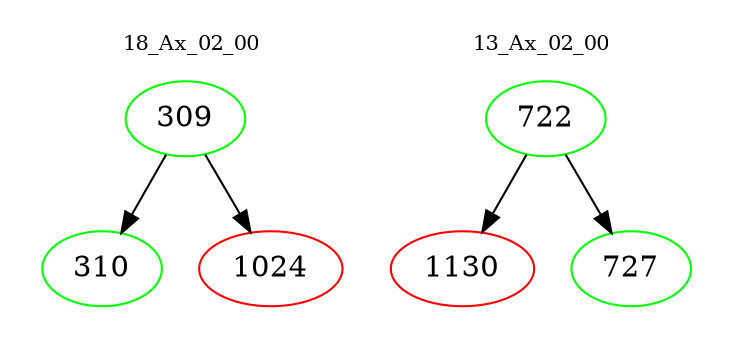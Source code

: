 digraph{
subgraph cluster_0 {
color = white
label = "18_Ax_02_00";
fontsize=10;
T0_309 [label="309", color="green"]
T0_309 -> T0_310 [color="black"]
T0_310 [label="310", color="green"]
T0_309 -> T0_1024 [color="black"]
T0_1024 [label="1024", color="red"]
}
subgraph cluster_1 {
color = white
label = "13_Ax_02_00";
fontsize=10;
T1_722 [label="722", color="green"]
T1_722 -> T1_1130 [color="black"]
T1_1130 [label="1130", color="red"]
T1_722 -> T1_727 [color="black"]
T1_727 [label="727", color="green"]
}
}
